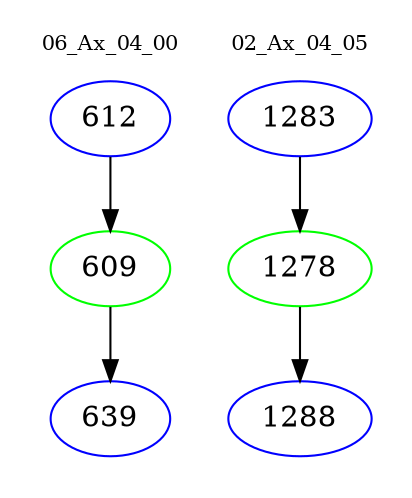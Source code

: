 digraph{
subgraph cluster_0 {
color = white
label = "06_Ax_04_00";
fontsize=10;
T0_612 [label="612", color="blue"]
T0_612 -> T0_609 [color="black"]
T0_609 [label="609", color="green"]
T0_609 -> T0_639 [color="black"]
T0_639 [label="639", color="blue"]
}
subgraph cluster_1 {
color = white
label = "02_Ax_04_05";
fontsize=10;
T1_1283 [label="1283", color="blue"]
T1_1283 -> T1_1278 [color="black"]
T1_1278 [label="1278", color="green"]
T1_1278 -> T1_1288 [color="black"]
T1_1288 [label="1288", color="blue"]
}
}
